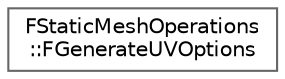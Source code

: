 digraph "Graphical Class Hierarchy"
{
 // INTERACTIVE_SVG=YES
 // LATEX_PDF_SIZE
  bgcolor="transparent";
  edge [fontname=Helvetica,fontsize=10,labelfontname=Helvetica,labelfontsize=10];
  node [fontname=Helvetica,fontsize=10,shape=box,height=0.2,width=0.4];
  rankdir="LR";
  Node0 [id="Node000000",label="FStaticMeshOperations\l::FGenerateUVOptions",height=0.2,width=0.4,color="grey40", fillcolor="white", style="filled",URL="$d1/d4a/structFStaticMeshOperations_1_1FGenerateUVOptions.html",tooltip=" "];
}
